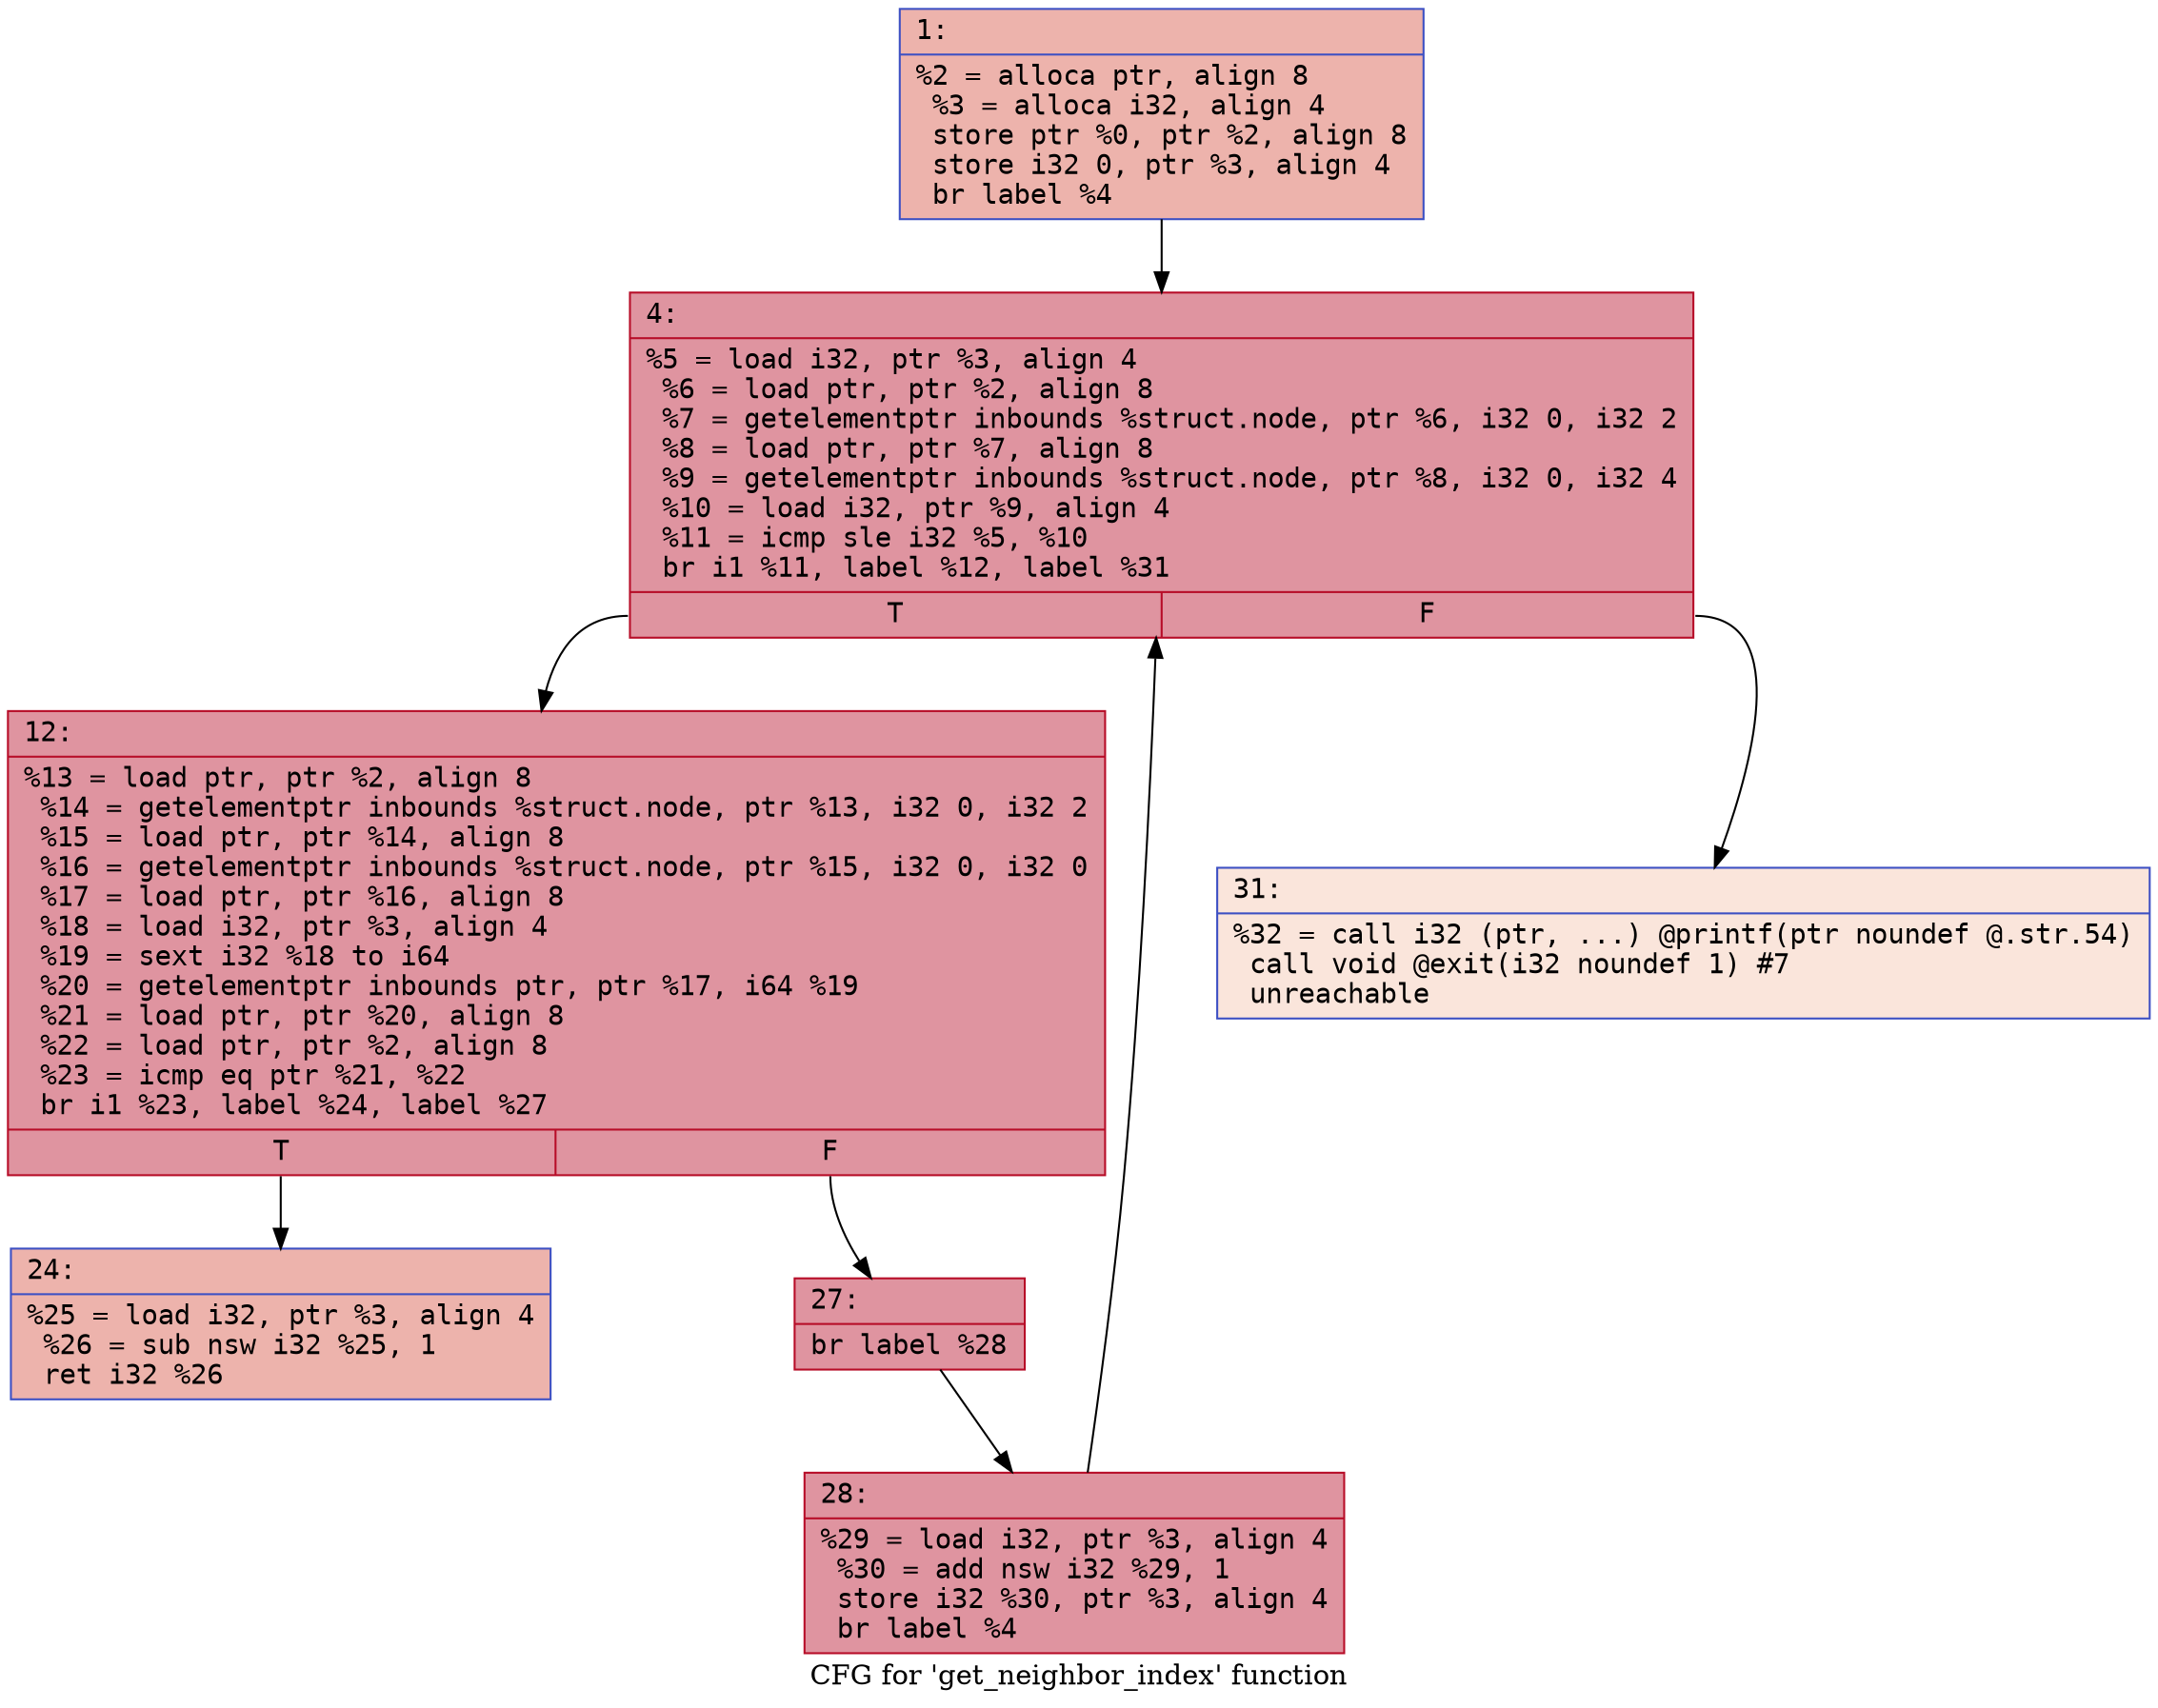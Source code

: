 digraph "CFG for 'get_neighbor_index' function" {
	label="CFG for 'get_neighbor_index' function";

	Node0x60000202b8e0 [shape=record,color="#3d50c3ff", style=filled, fillcolor="#d6524470" fontname="Courier",label="{1:\l|  %2 = alloca ptr, align 8\l  %3 = alloca i32, align 4\l  store ptr %0, ptr %2, align 8\l  store i32 0, ptr %3, align 4\l  br label %4\l}"];
	Node0x60000202b8e0 -> Node0x60000202b930[tooltip="1 -> 4\nProbability 100.00%" ];
	Node0x60000202b930 [shape=record,color="#b70d28ff", style=filled, fillcolor="#b70d2870" fontname="Courier",label="{4:\l|  %5 = load i32, ptr %3, align 4\l  %6 = load ptr, ptr %2, align 8\l  %7 = getelementptr inbounds %struct.node, ptr %6, i32 0, i32 2\l  %8 = load ptr, ptr %7, align 8\l  %9 = getelementptr inbounds %struct.node, ptr %8, i32 0, i32 4\l  %10 = load i32, ptr %9, align 4\l  %11 = icmp sle i32 %5, %10\l  br i1 %11, label %12, label %31\l|{<s0>T|<s1>F}}"];
	Node0x60000202b930:s0 -> Node0x60000202b980[tooltip="4 -> 12\nProbability 100.00%" ];
	Node0x60000202b930:s1 -> Node0x60000202bac0[tooltip="4 -> 31\nProbability 0.00%" ];
	Node0x60000202b980 [shape=record,color="#b70d28ff", style=filled, fillcolor="#b70d2870" fontname="Courier",label="{12:\l|  %13 = load ptr, ptr %2, align 8\l  %14 = getelementptr inbounds %struct.node, ptr %13, i32 0, i32 2\l  %15 = load ptr, ptr %14, align 8\l  %16 = getelementptr inbounds %struct.node, ptr %15, i32 0, i32 0\l  %17 = load ptr, ptr %16, align 8\l  %18 = load i32, ptr %3, align 4\l  %19 = sext i32 %18 to i64\l  %20 = getelementptr inbounds ptr, ptr %17, i64 %19\l  %21 = load ptr, ptr %20, align 8\l  %22 = load ptr, ptr %2, align 8\l  %23 = icmp eq ptr %21, %22\l  br i1 %23, label %24, label %27\l|{<s0>T|<s1>F}}"];
	Node0x60000202b980:s0 -> Node0x60000202b9d0[tooltip="12 -> 24\nProbability 3.12%" ];
	Node0x60000202b980:s1 -> Node0x60000202ba20[tooltip="12 -> 27\nProbability 96.88%" ];
	Node0x60000202b9d0 [shape=record,color="#3d50c3ff", style=filled, fillcolor="#d6524470" fontname="Courier",label="{24:\l|  %25 = load i32, ptr %3, align 4\l  %26 = sub nsw i32 %25, 1\l  ret i32 %26\l}"];
	Node0x60000202ba20 [shape=record,color="#b70d28ff", style=filled, fillcolor="#b70d2870" fontname="Courier",label="{27:\l|  br label %28\l}"];
	Node0x60000202ba20 -> Node0x60000202ba70[tooltip="27 -> 28\nProbability 100.00%" ];
	Node0x60000202ba70 [shape=record,color="#b70d28ff", style=filled, fillcolor="#b70d2870" fontname="Courier",label="{28:\l|  %29 = load i32, ptr %3, align 4\l  %30 = add nsw i32 %29, 1\l  store i32 %30, ptr %3, align 4\l  br label %4\l}"];
	Node0x60000202ba70 -> Node0x60000202b930[tooltip="28 -> 4\nProbability 100.00%" ];
	Node0x60000202bac0 [shape=record,color="#3d50c3ff", style=filled, fillcolor="#f4c5ad70" fontname="Courier",label="{31:\l|  %32 = call i32 (ptr, ...) @printf(ptr noundef @.str.54)\l  call void @exit(i32 noundef 1) #7\l  unreachable\l}"];
}
